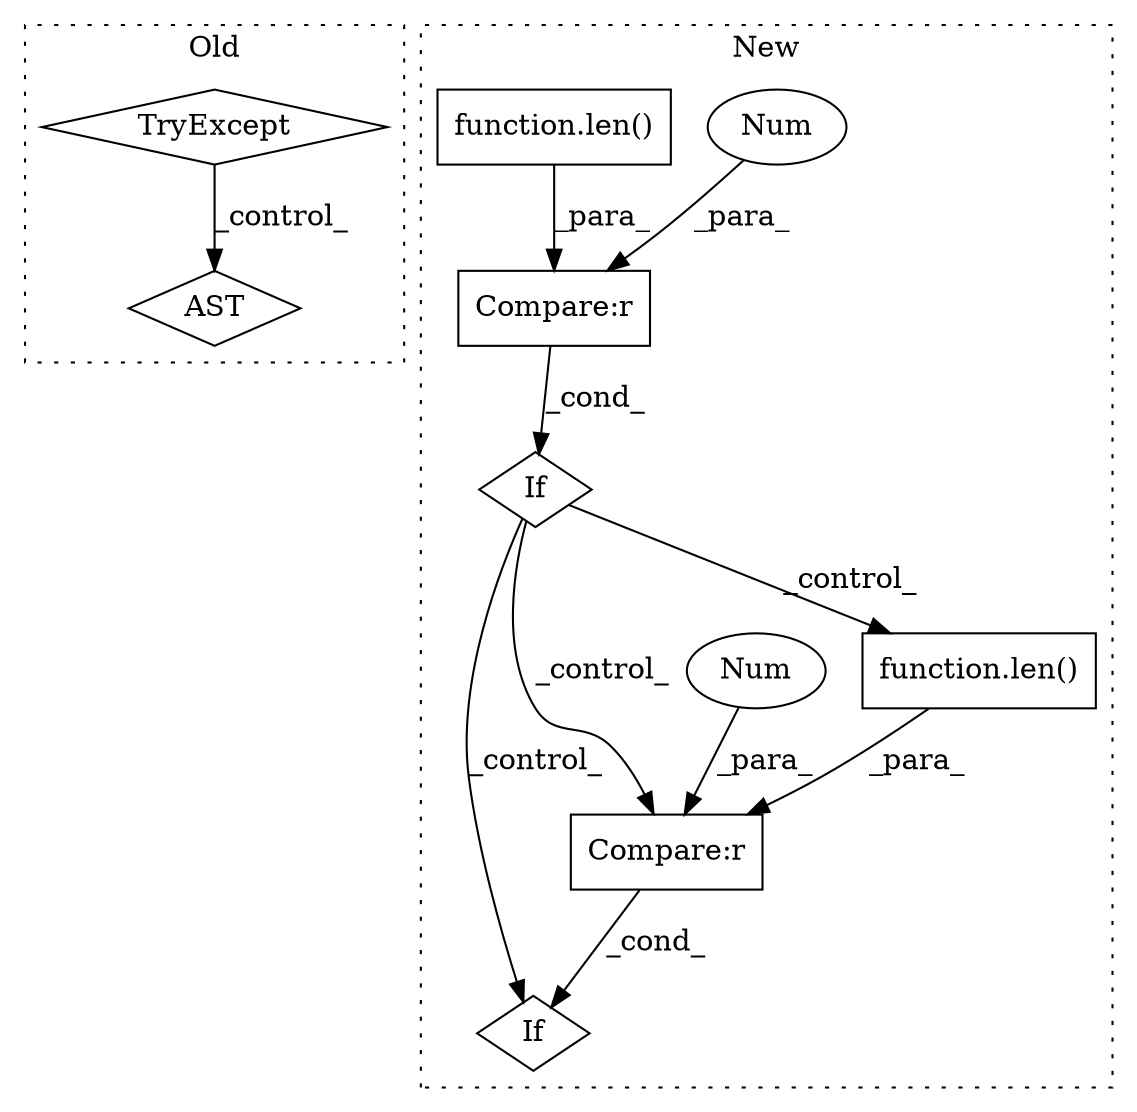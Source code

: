 digraph G {
subgraph cluster0 {
1 [label="TryExcept" a="71" s="926" l="17" shape="diamond"];
3 [label="AST" a="2" s="1071,0" l="6,0" shape="diamond"];
label = "Old";
style="dotted";
}
subgraph cluster1 {
2 [label="function.len()" a="75" s="1126,1131" l="4,1" shape="box"];
4 [label="If" a="96" s="1126" l="0" shape="diamond"];
5 [label="Compare:r" a="40" s="1126" l="9" shape="box"];
6 [label="Num" a="76" s="1134" l="1" shape="ellipse"];
7 [label="If" a="96" s="1037" l="3" shape="diamond"];
8 [label="Compare:r" a="40" s="1040" l="9" shape="box"];
9 [label="Num" a="76" s="1048" l="1" shape="ellipse"];
10 [label="function.len()" a="75" s="1040,1045" l="4,1" shape="box"];
label = "New";
style="dotted";
}
1 -> 3 [label="_control_"];
2 -> 5 [label="_para_"];
5 -> 4 [label="_cond_"];
6 -> 5 [label="_para_"];
7 -> 4 [label="_control_"];
7 -> 2 [label="_control_"];
7 -> 5 [label="_control_"];
8 -> 7 [label="_cond_"];
9 -> 8 [label="_para_"];
10 -> 8 [label="_para_"];
}